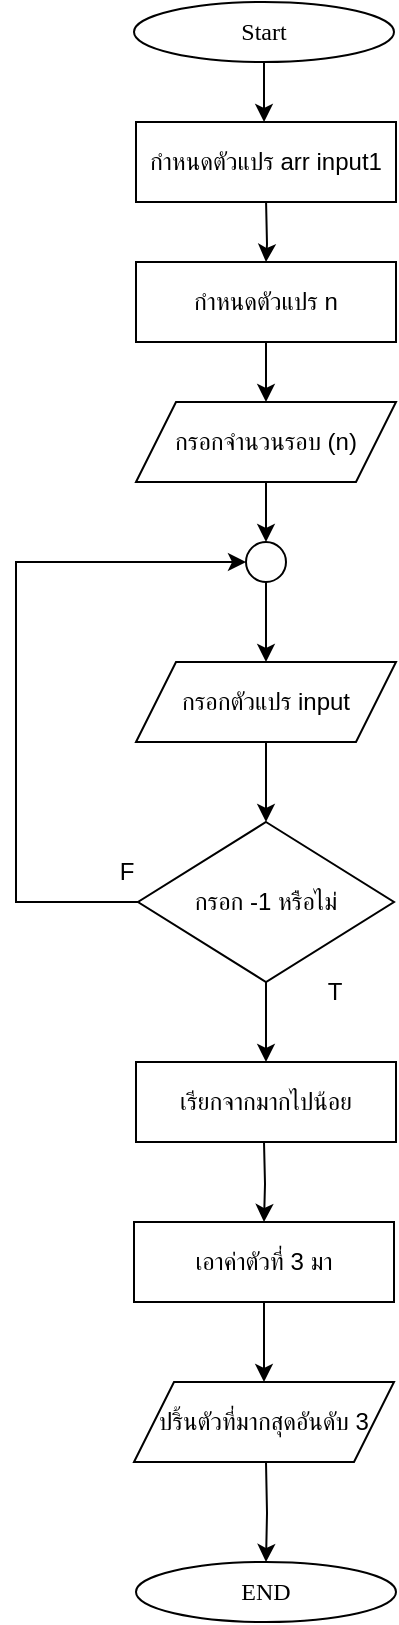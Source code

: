 <mxfile version="25.0.1">
  <diagram name="Page-1" id="B9-37_lSc0r2LmjtbMLK">
    <mxGraphModel dx="1346" dy="1369" grid="1" gridSize="10" guides="1" tooltips="1" connect="1" arrows="1" fold="1" page="1" pageScale="1" pageWidth="850" pageHeight="1100" math="0" shadow="0">
      <root>
        <mxCell id="0" />
        <mxCell id="1" parent="0" />
        <mxCell id="9SEU7BsiJZxHdzQadS-c-2" value="" style="edgeStyle=orthogonalEdgeStyle;rounded=0;orthogonalLoop=1;jettySize=auto;html=1;" edge="1" parent="1" source="9SEU7BsiJZxHdzQadS-c-3">
          <mxGeometry relative="1" as="geometry">
            <mxPoint x="-474.966" y="-880" as="targetPoint" />
          </mxGeometry>
        </mxCell>
        <mxCell id="9SEU7BsiJZxHdzQadS-c-3" value="&lt;font data-font-src=&quot;https://fonts.googleapis.com/css?family=Sarabun&quot; face=&quot;Sarabun&quot;&gt;Start&lt;/font&gt;" style="ellipse;whiteSpace=wrap;html=1;" vertex="1" parent="1">
          <mxGeometry x="-540.0" y="-940" width="130" height="30" as="geometry" />
        </mxCell>
        <mxCell id="9SEU7BsiJZxHdzQadS-c-4" value="" style="edgeStyle=orthogonalEdgeStyle;rounded=0;orthogonalLoop=1;jettySize=auto;html=1;" edge="1" parent="1" target="9SEU7BsiJZxHdzQadS-c-6">
          <mxGeometry relative="1" as="geometry">
            <mxPoint x="-473.966" y="-840" as="sourcePoint" />
          </mxGeometry>
        </mxCell>
        <mxCell id="9SEU7BsiJZxHdzQadS-c-5" value="" style="edgeStyle=orthogonalEdgeStyle;rounded=0;orthogonalLoop=1;jettySize=auto;html=1;entryX=0.5;entryY=0;entryDx=0;entryDy=0;" edge="1" parent="1" source="9SEU7BsiJZxHdzQadS-c-6" target="9SEU7BsiJZxHdzQadS-c-21">
          <mxGeometry relative="1" as="geometry">
            <mxPoint x="-474" y="-730" as="targetPoint" />
          </mxGeometry>
        </mxCell>
        <mxCell id="9SEU7BsiJZxHdzQadS-c-6" value="กำหนดตัวแปร n" style="rounded=0;whiteSpace=wrap;html=1;" vertex="1" parent="1">
          <mxGeometry x="-539.0" y="-810" width="130" height="40" as="geometry" />
        </mxCell>
        <mxCell id="9SEU7BsiJZxHdzQadS-c-7" value="" style="edgeStyle=orthogonalEdgeStyle;rounded=0;orthogonalLoop=1;jettySize=auto;html=1;" edge="1" parent="1" source="9SEU7BsiJZxHdzQadS-c-8" target="9SEU7BsiJZxHdzQadS-c-13">
          <mxGeometry relative="1" as="geometry" />
        </mxCell>
        <mxCell id="9SEU7BsiJZxHdzQadS-c-8" value="กรอกตัวแปร input" style="rounded=0;whiteSpace=wrap;html=1;shape=parallelogram;perimeter=parallelogramPerimeter;fixedSize=1;" vertex="1" parent="1">
          <mxGeometry x="-539.0" y="-610" width="130" height="40" as="geometry" />
        </mxCell>
        <mxCell id="9SEU7BsiJZxHdzQadS-c-9" value="" style="edgeStyle=orthogonalEdgeStyle;rounded=0;orthogonalLoop=1;jettySize=auto;html=1;" edge="1" parent="1" source="9SEU7BsiJZxHdzQadS-c-10" target="9SEU7BsiJZxHdzQadS-c-8">
          <mxGeometry relative="1" as="geometry" />
        </mxCell>
        <mxCell id="9SEU7BsiJZxHdzQadS-c-10" value="" style="ellipse;whiteSpace=wrap;html=1;aspect=fixed;" vertex="1" parent="1">
          <mxGeometry x="-484" y="-670" width="20" height="20" as="geometry" />
        </mxCell>
        <mxCell id="9SEU7BsiJZxHdzQadS-c-11" style="edgeStyle=orthogonalEdgeStyle;rounded=0;orthogonalLoop=1;jettySize=auto;html=1;entryX=0;entryY=0.5;entryDx=0;entryDy=0;" edge="1" parent="1" source="9SEU7BsiJZxHdzQadS-c-13" target="9SEU7BsiJZxHdzQadS-c-10">
          <mxGeometry relative="1" as="geometry">
            <Array as="points">
              <mxPoint x="-599" y="-490" />
              <mxPoint x="-599" y="-660" />
            </Array>
          </mxGeometry>
        </mxCell>
        <mxCell id="9SEU7BsiJZxHdzQadS-c-12" value="" style="edgeStyle=orthogonalEdgeStyle;rounded=0;orthogonalLoop=1;jettySize=auto;html=1;" edge="1" parent="1" source="9SEU7BsiJZxHdzQadS-c-13" target="9SEU7BsiJZxHdzQadS-c-25">
          <mxGeometry relative="1" as="geometry" />
        </mxCell>
        <mxCell id="9SEU7BsiJZxHdzQadS-c-13" value="กรอก -1 หรือไม่" style="rhombus;whiteSpace=wrap;html=1;" vertex="1" parent="1">
          <mxGeometry x="-538" y="-530" width="128" height="80" as="geometry" />
        </mxCell>
        <mxCell id="9SEU7BsiJZxHdzQadS-c-14" value="" style="edgeStyle=orthogonalEdgeStyle;rounded=0;orthogonalLoop=1;jettySize=auto;html=1;" edge="1" parent="1" target="9SEU7BsiJZxHdzQadS-c-23">
          <mxGeometry relative="1" as="geometry">
            <mxPoint x="-475.0" y="-370" as="sourcePoint" />
          </mxGeometry>
        </mxCell>
        <mxCell id="9SEU7BsiJZxHdzQadS-c-15" value="" style="edgeStyle=orthogonalEdgeStyle;rounded=0;orthogonalLoop=1;jettySize=auto;html=1;" edge="1" parent="1" target="9SEU7BsiJZxHdzQadS-c-16">
          <mxGeometry relative="1" as="geometry">
            <mxPoint x="-474" y="-210" as="sourcePoint" />
          </mxGeometry>
        </mxCell>
        <mxCell id="9SEU7BsiJZxHdzQadS-c-16" value="&lt;font face=&quot;Sarabun&quot;&gt;END&lt;/font&gt;" style="ellipse;whiteSpace=wrap;html=1;" vertex="1" parent="1">
          <mxGeometry x="-539.0" y="-160" width="130" height="30" as="geometry" />
        </mxCell>
        <mxCell id="9SEU7BsiJZxHdzQadS-c-17" value="F" style="text;html=1;align=center;verticalAlign=middle;resizable=0;points=[];autosize=1;strokeColor=none;fillColor=none;" vertex="1" parent="1">
          <mxGeometry x="-559" y="-520" width="30" height="30" as="geometry" />
        </mxCell>
        <mxCell id="9SEU7BsiJZxHdzQadS-c-18" value="T" style="text;html=1;align=center;verticalAlign=middle;resizable=0;points=[];autosize=1;strokeColor=none;fillColor=none;" vertex="1" parent="1">
          <mxGeometry x="-455" y="-460" width="30" height="30" as="geometry" />
        </mxCell>
        <mxCell id="9SEU7BsiJZxHdzQadS-c-19" value="กำหนดตัวแปร arr input1" style="rounded=0;whiteSpace=wrap;html=1;" vertex="1" parent="1">
          <mxGeometry x="-539.0" y="-880" width="130" height="40" as="geometry" />
        </mxCell>
        <mxCell id="9SEU7BsiJZxHdzQadS-c-20" style="edgeStyle=orthogonalEdgeStyle;rounded=0;orthogonalLoop=1;jettySize=auto;html=1;entryX=0.5;entryY=0;entryDx=0;entryDy=0;" edge="1" parent="1" source="9SEU7BsiJZxHdzQadS-c-21" target="9SEU7BsiJZxHdzQadS-c-10">
          <mxGeometry relative="1" as="geometry" />
        </mxCell>
        <mxCell id="9SEU7BsiJZxHdzQadS-c-21" value="กรอกจำนวนรอบ (n)" style="rounded=0;whiteSpace=wrap;html=1;shape=parallelogram;perimeter=parallelogramPerimeter;fixedSize=1;" vertex="1" parent="1">
          <mxGeometry x="-539.0" y="-740" width="130" height="40" as="geometry" />
        </mxCell>
        <mxCell id="9SEU7BsiJZxHdzQadS-c-22" value="" style="edgeStyle=orthogonalEdgeStyle;rounded=0;orthogonalLoop=1;jettySize=auto;html=1;" edge="1" parent="1" source="9SEU7BsiJZxHdzQadS-c-23" target="9SEU7BsiJZxHdzQadS-c-24">
          <mxGeometry relative="1" as="geometry" />
        </mxCell>
        <mxCell id="9SEU7BsiJZxHdzQadS-c-23" value="เอาค่าตัวที่ 3 มา" style="rounded=0;whiteSpace=wrap;html=1;" vertex="1" parent="1">
          <mxGeometry x="-540.0" y="-330" width="130" height="40" as="geometry" />
        </mxCell>
        <mxCell id="9SEU7BsiJZxHdzQadS-c-24" value="ปริ้นตัวที่มากสุดอันดับ 3" style="rounded=0;whiteSpace=wrap;html=1;shape=parallelogram;perimeter=parallelogramPerimeter;fixedSize=1;" vertex="1" parent="1">
          <mxGeometry x="-540.0" y="-250" width="130" height="40" as="geometry" />
        </mxCell>
        <mxCell id="9SEU7BsiJZxHdzQadS-c-25" value="เรียกจากมากไปน้อย" style="rounded=0;whiteSpace=wrap;html=1;" vertex="1" parent="1">
          <mxGeometry x="-539.0" y="-410" width="130" height="40" as="geometry" />
        </mxCell>
      </root>
    </mxGraphModel>
  </diagram>
</mxfile>
